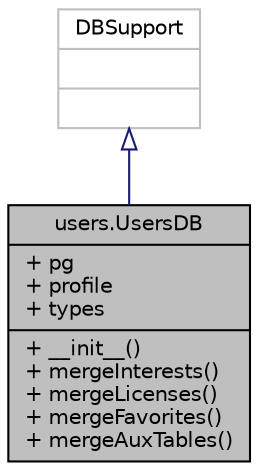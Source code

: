 digraph "users.UsersDB"
{
 // LATEX_PDF_SIZE
  edge [fontname="Helvetica",fontsize="10",labelfontname="Helvetica",labelfontsize="10"];
  node [fontname="Helvetica",fontsize="10",shape=record];
  Node1 [label="{users.UsersDB\n|+ pg\l+ profile\l+ types\l|+ __init__()\l+ mergeInterests()\l+ mergeLicenses()\l+ mergeFavorites()\l+ mergeAuxTables()\l}",height=0.2,width=0.4,color="black", fillcolor="grey75", style="filled", fontcolor="black",tooltip=" "];
  Node2 -> Node1 [dir="back",color="midnightblue",fontsize="10",style="solid",arrowtail="onormal",fontname="Helvetica"];
  Node2 [label="{DBSupport\n||}",height=0.2,width=0.4,color="grey75", fillcolor="white", style="filled",tooltip=" "];
}
